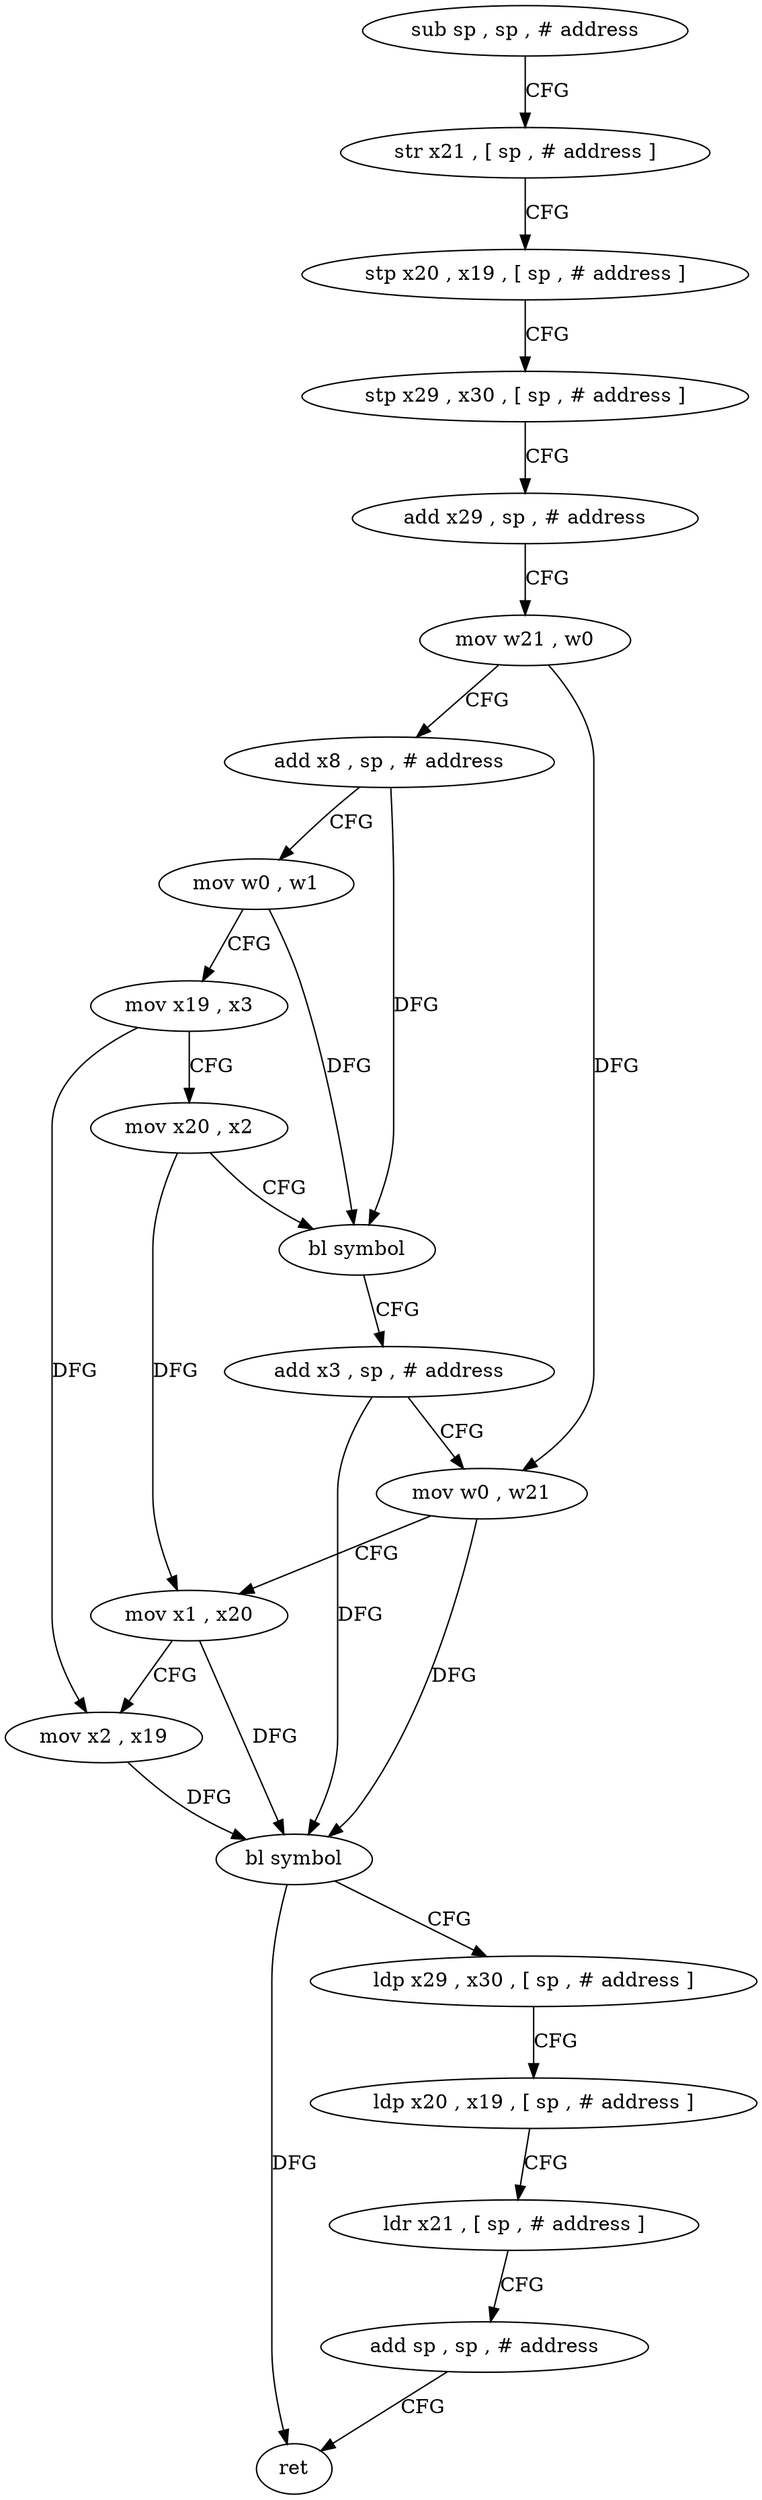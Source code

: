 digraph "func" {
"4211036" [label = "sub sp , sp , # address" ]
"4211040" [label = "str x21 , [ sp , # address ]" ]
"4211044" [label = "stp x20 , x19 , [ sp , # address ]" ]
"4211048" [label = "stp x29 , x30 , [ sp , # address ]" ]
"4211052" [label = "add x29 , sp , # address" ]
"4211056" [label = "mov w21 , w0" ]
"4211060" [label = "add x8 , sp , # address" ]
"4211064" [label = "mov w0 , w1" ]
"4211068" [label = "mov x19 , x3" ]
"4211072" [label = "mov x20 , x2" ]
"4211076" [label = "bl symbol" ]
"4211080" [label = "add x3 , sp , # address" ]
"4211084" [label = "mov w0 , w21" ]
"4211088" [label = "mov x1 , x20" ]
"4211092" [label = "mov x2 , x19" ]
"4211096" [label = "bl symbol" ]
"4211100" [label = "ldp x29 , x30 , [ sp , # address ]" ]
"4211104" [label = "ldp x20 , x19 , [ sp , # address ]" ]
"4211108" [label = "ldr x21 , [ sp , # address ]" ]
"4211112" [label = "add sp , sp , # address" ]
"4211116" [label = "ret" ]
"4211036" -> "4211040" [ label = "CFG" ]
"4211040" -> "4211044" [ label = "CFG" ]
"4211044" -> "4211048" [ label = "CFG" ]
"4211048" -> "4211052" [ label = "CFG" ]
"4211052" -> "4211056" [ label = "CFG" ]
"4211056" -> "4211060" [ label = "CFG" ]
"4211056" -> "4211084" [ label = "DFG" ]
"4211060" -> "4211064" [ label = "CFG" ]
"4211060" -> "4211076" [ label = "DFG" ]
"4211064" -> "4211068" [ label = "CFG" ]
"4211064" -> "4211076" [ label = "DFG" ]
"4211068" -> "4211072" [ label = "CFG" ]
"4211068" -> "4211092" [ label = "DFG" ]
"4211072" -> "4211076" [ label = "CFG" ]
"4211072" -> "4211088" [ label = "DFG" ]
"4211076" -> "4211080" [ label = "CFG" ]
"4211080" -> "4211084" [ label = "CFG" ]
"4211080" -> "4211096" [ label = "DFG" ]
"4211084" -> "4211088" [ label = "CFG" ]
"4211084" -> "4211096" [ label = "DFG" ]
"4211088" -> "4211092" [ label = "CFG" ]
"4211088" -> "4211096" [ label = "DFG" ]
"4211092" -> "4211096" [ label = "DFG" ]
"4211096" -> "4211100" [ label = "CFG" ]
"4211096" -> "4211116" [ label = "DFG" ]
"4211100" -> "4211104" [ label = "CFG" ]
"4211104" -> "4211108" [ label = "CFG" ]
"4211108" -> "4211112" [ label = "CFG" ]
"4211112" -> "4211116" [ label = "CFG" ]
}
